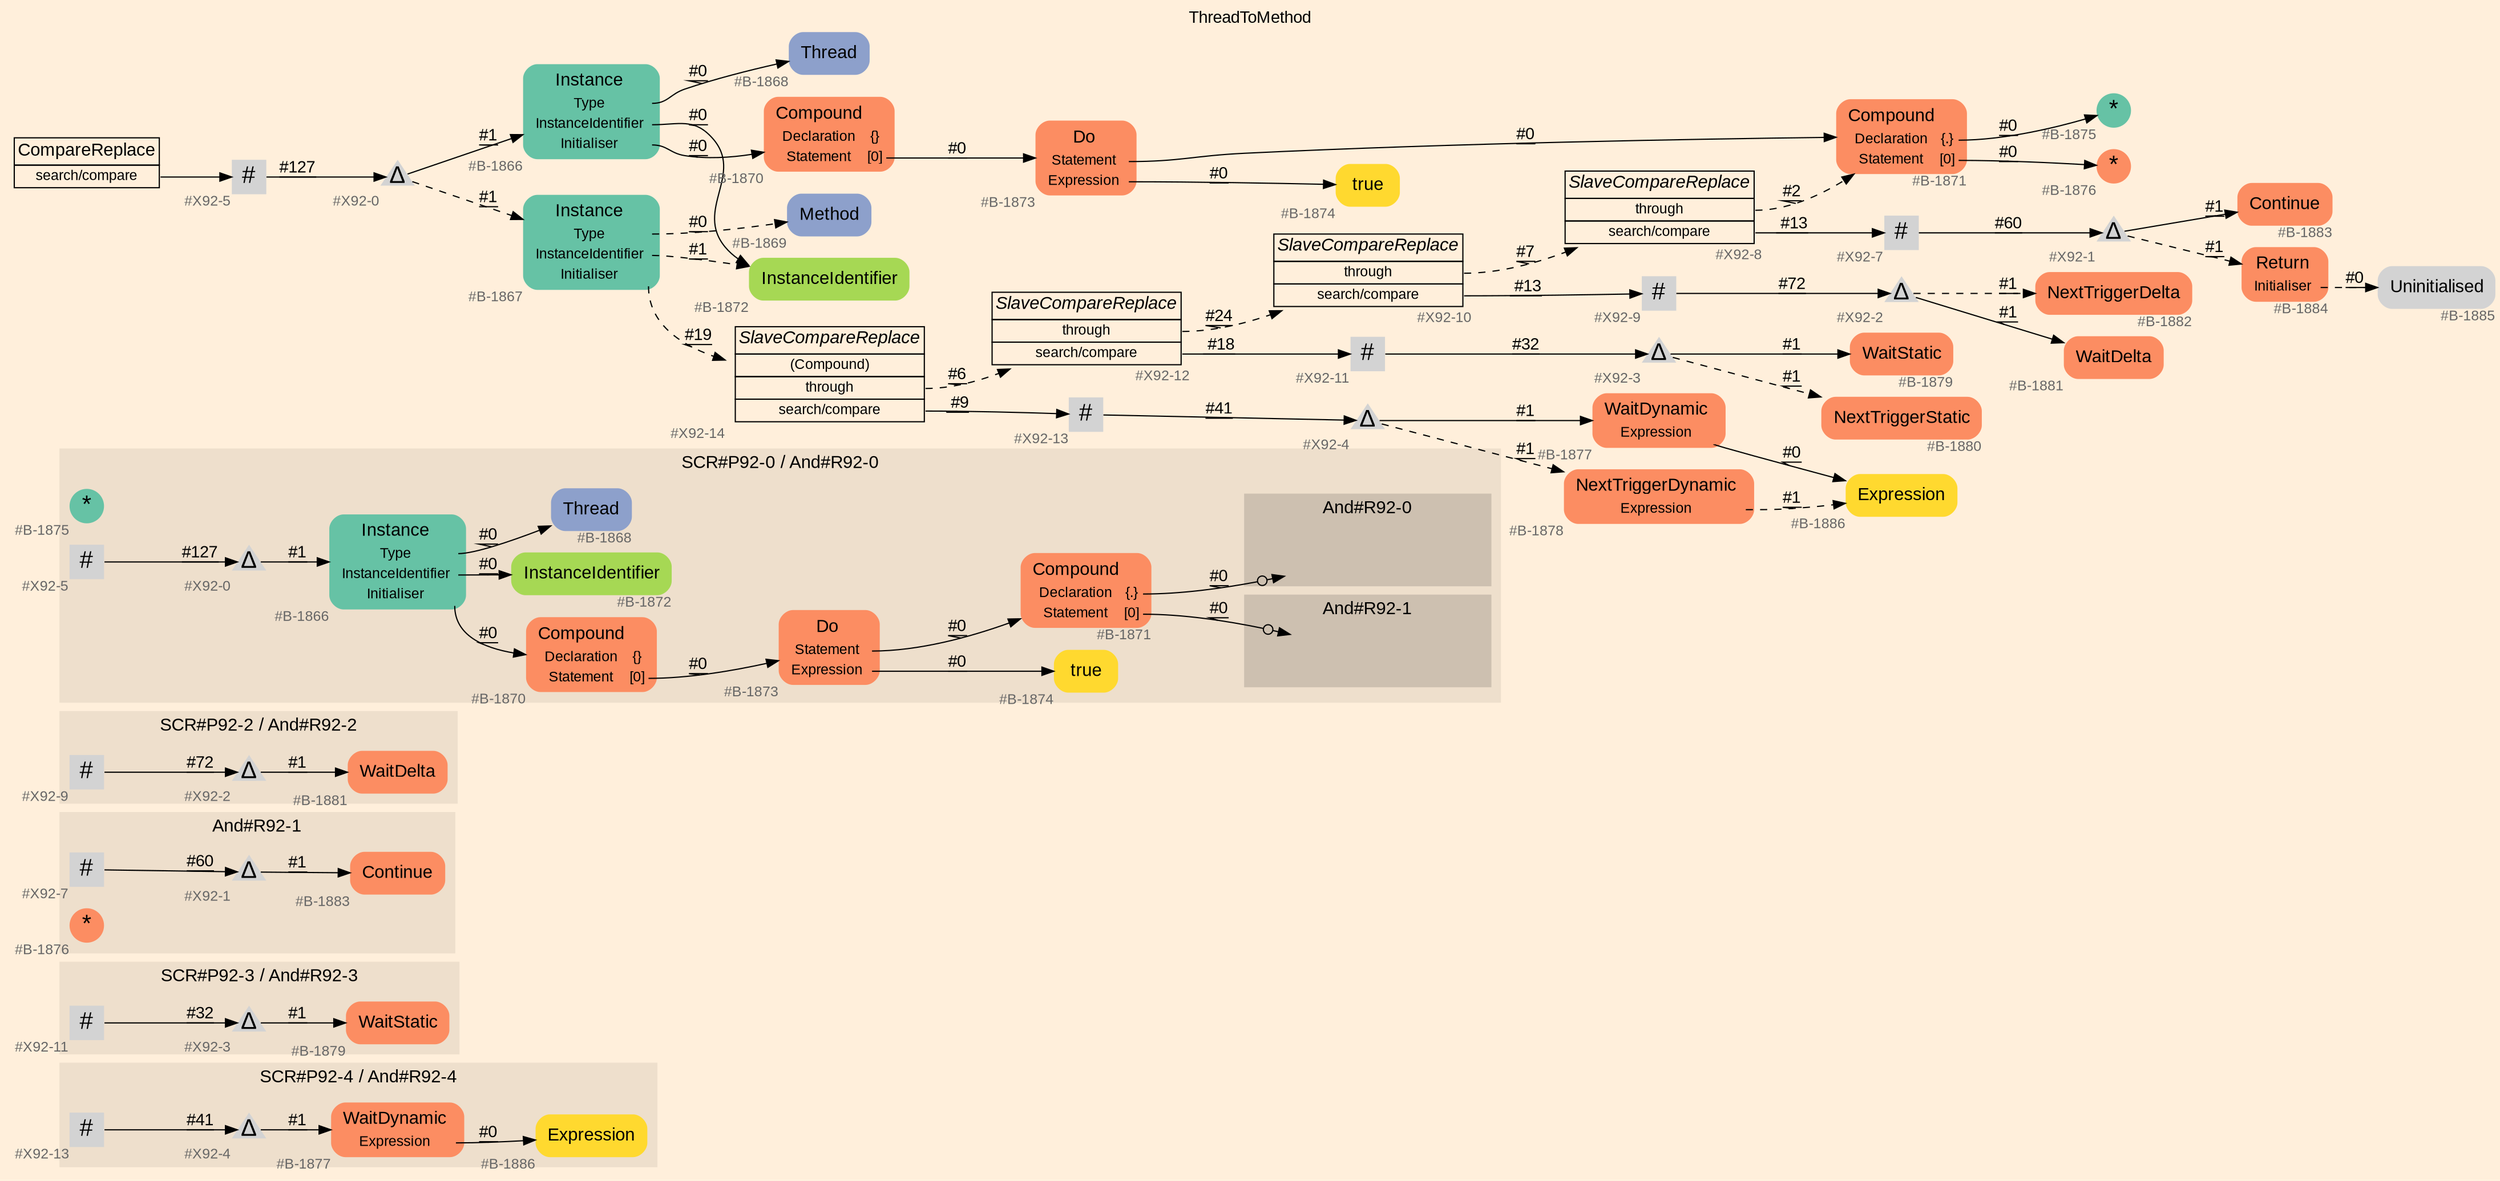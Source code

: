 digraph "ThreadToMethod" {
label = "ThreadToMethod"
labelloc = t
graph [
    rankdir = "LR"
    ranksep = 0.3
    bgcolor = antiquewhite1
    color = black
    fontcolor = black
    fontname = "Arial"
];
node [
    fontname = "Arial"
];
edge [
    fontname = "Arial"
];

// -------------------- figure And#R92-4 --------------------
// -------- region And#R92-4 ----------
subgraph "clusterAnd#R92-4" {
    label = "SCR#P92-4 / And#R92-4"
    style = "filled"
    color = antiquewhite2
    fontsize = "15"
    // -------- block And#R92-4/#B-1877 ----------
    "And#R92-4/#B-1877" [
        fillcolor = "/set28/2"
        xlabel = "#B-1877"
        fontsize = "12"
        fontcolor = grey40
        shape = "plaintext"
        label = <<TABLE BORDER="0" CELLBORDER="0" CELLSPACING="0">
         <TR><TD><FONT COLOR="black" POINT-SIZE="15">WaitDynamic</FONT></TD></TR>
         <TR><TD><FONT COLOR="black" POINT-SIZE="12">Expression</FONT></TD><TD PORT="port0"></TD></TR>
        </TABLE>>
        style = "rounded,filled"
    ];
    
    // -------- block And#R92-4/#B-1886 ----------
    "And#R92-4/#B-1886" [
        fillcolor = "/set28/6"
        xlabel = "#B-1886"
        fontsize = "12"
        fontcolor = grey40
        shape = "plaintext"
        label = <<TABLE BORDER="0" CELLBORDER="0" CELLSPACING="0">
         <TR><TD><FONT COLOR="black" POINT-SIZE="15">Expression</FONT></TD></TR>
        </TABLE>>
        style = "rounded,filled"
    ];
    
    // -------- block And#R92-4/#X92-4 ----------
    "And#R92-4/#X92-4" [
        xlabel = "#X92-4"
        fontsize = "12"
        fontcolor = grey40
        shape = "triangle"
        label = <<FONT COLOR="black" POINT-SIZE="20">Δ</FONT>>
        style = "filled"
        penwidth = 0.0
        fixedsize = true
        width = 0.4
        height = 0.4
    ];
    
    // -------- block And#R92-4/#X92-13 ----------
    "And#R92-4/#X92-13" [
        xlabel = "#X92-13"
        fontsize = "12"
        fontcolor = grey40
        shape = "square"
        label = <<FONT COLOR="black" POINT-SIZE="20">#</FONT>>
        style = "filled"
        penwidth = 0.0
        fixedsize = true
        width = 0.4
        height = 0.4
    ];
    
}

"And#R92-4/#B-1877":port0 -> "And#R92-4/#B-1886" [
    label = "#0"
    decorate = true
    color = black
    fontcolor = black
];

"And#R92-4/#X92-4" -> "And#R92-4/#B-1877" [
    label = "#1"
    decorate = true
    color = black
    fontcolor = black
];

"And#R92-4/#X92-13" -> "And#R92-4/#X92-4" [
    label = "#41"
    decorate = true
    color = black
    fontcolor = black
];


// -------------------- figure And#R92-3 --------------------
// -------- region And#R92-3 ----------
subgraph "clusterAnd#R92-3" {
    label = "SCR#P92-3 / And#R92-3"
    style = "filled"
    color = antiquewhite2
    fontsize = "15"
    // -------- block And#R92-3/#X92-3 ----------
    "And#R92-3/#X92-3" [
        xlabel = "#X92-3"
        fontsize = "12"
        fontcolor = grey40
        shape = "triangle"
        label = <<FONT COLOR="black" POINT-SIZE="20">Δ</FONT>>
        style = "filled"
        penwidth = 0.0
        fixedsize = true
        width = 0.4
        height = 0.4
    ];
    
    // -------- block And#R92-3/#X92-11 ----------
    "And#R92-3/#X92-11" [
        xlabel = "#X92-11"
        fontsize = "12"
        fontcolor = grey40
        shape = "square"
        label = <<FONT COLOR="black" POINT-SIZE="20">#</FONT>>
        style = "filled"
        penwidth = 0.0
        fixedsize = true
        width = 0.4
        height = 0.4
    ];
    
    // -------- block And#R92-3/#B-1879 ----------
    "And#R92-3/#B-1879" [
        fillcolor = "/set28/2"
        xlabel = "#B-1879"
        fontsize = "12"
        fontcolor = grey40
        shape = "plaintext"
        label = <<TABLE BORDER="0" CELLBORDER="0" CELLSPACING="0">
         <TR><TD><FONT COLOR="black" POINT-SIZE="15">WaitStatic</FONT></TD></TR>
        </TABLE>>
        style = "rounded,filled"
    ];
    
}

"And#R92-3/#X92-3" -> "And#R92-3/#B-1879" [
    label = "#1"
    decorate = true
    color = black
    fontcolor = black
];

"And#R92-3/#X92-11" -> "And#R92-3/#X92-3" [
    label = "#32"
    decorate = true
    color = black
    fontcolor = black
];


// -------------------- figure And#R92-1 --------------------
// -------- region And#R92-1 ----------
subgraph "clusterAnd#R92-1" {
    label = "SCR#P92-1 / And#R92-1"
    style = "filled"
    color = antiquewhite2
    fontsize = "15"
    // -------- block And#R92-1/#X92-7 ----------
    "And#R92-1/#X92-7" [
        xlabel = "#X92-7"
        fontsize = "12"
        fontcolor = grey40
        shape = "square"
        label = <<FONT COLOR="black" POINT-SIZE="20">#</FONT>>
        style = "filled"
        penwidth = 0.0
        fixedsize = true
        width = 0.4
        height = 0.4
    ];
    
    // -------- block And#R92-1/#X92-1 ----------
    "And#R92-1/#X92-1" [
        xlabel = "#X92-1"
        fontsize = "12"
        fontcolor = grey40
        shape = "triangle"
        label = <<FONT COLOR="black" POINT-SIZE="20">Δ</FONT>>
        style = "filled"
        penwidth = 0.0
        fixedsize = true
        width = 0.4
        height = 0.4
    ];
    
    // -------- block And#R92-1/#B-1883 ----------
    "And#R92-1/#B-1883" [
        fillcolor = "/set28/2"
        xlabel = "#B-1883"
        fontsize = "12"
        fontcolor = grey40
        shape = "plaintext"
        label = <<TABLE BORDER="0" CELLBORDER="0" CELLSPACING="0">
         <TR><TD><FONT COLOR="black" POINT-SIZE="15">Continue</FONT></TD></TR>
        </TABLE>>
        style = "rounded,filled"
    ];
    
}

"And#R92-1/#X92-7" -> "And#R92-1/#X92-1" [
    label = "#60"
    decorate = true
    color = black
    fontcolor = black
];

"And#R92-1/#X92-1" -> "And#R92-1/#B-1883" [
    label = "#1"
    decorate = true
    color = black
    fontcolor = black
];


// -------------------- figure And#R92-2 --------------------
// -------- region And#R92-2 ----------
subgraph "clusterAnd#R92-2" {
    label = "SCR#P92-2 / And#R92-2"
    style = "filled"
    color = antiquewhite2
    fontsize = "15"
    // -------- block And#R92-2/#X92-9 ----------
    "And#R92-2/#X92-9" [
        xlabel = "#X92-9"
        fontsize = "12"
        fontcolor = grey40
        shape = "square"
        label = <<FONT COLOR="black" POINT-SIZE="20">#</FONT>>
        style = "filled"
        penwidth = 0.0
        fixedsize = true
        width = 0.4
        height = 0.4
    ];
    
    // -------- block And#R92-2/#X92-2 ----------
    "And#R92-2/#X92-2" [
        xlabel = "#X92-2"
        fontsize = "12"
        fontcolor = grey40
        shape = "triangle"
        label = <<FONT COLOR="black" POINT-SIZE="20">Δ</FONT>>
        style = "filled"
        penwidth = 0.0
        fixedsize = true
        width = 0.4
        height = 0.4
    ];
    
    // -------- block And#R92-2/#B-1881 ----------
    "And#R92-2/#B-1881" [
        fillcolor = "/set28/2"
        xlabel = "#B-1881"
        fontsize = "12"
        fontcolor = grey40
        shape = "plaintext"
        label = <<TABLE BORDER="0" CELLBORDER="0" CELLSPACING="0">
         <TR><TD><FONT COLOR="black" POINT-SIZE="15">WaitDelta</FONT></TD></TR>
        </TABLE>>
        style = "rounded,filled"
    ];
    
}

"And#R92-2/#X92-9" -> "And#R92-2/#X92-2" [
    label = "#72"
    decorate = true
    color = black
    fontcolor = black
];

"And#R92-2/#X92-2" -> "And#R92-2/#B-1881" [
    label = "#1"
    decorate = true
    color = black
    fontcolor = black
];


// -------------------- figure And#R92-0 --------------------
// -------- region And#R92-0 ----------
subgraph "clusterAnd#R92-0" {
    label = "And#R92-0"
    style = "filled"
    color = antiquewhite2
    fontsize = "15"
    // -------- block And#R92-0/#B-1875 ----------
    "And#R92-0/#B-1875" [
        fillcolor = "/set28/1"
        xlabel = "#B-1875"
        fontsize = "12"
        fontcolor = grey40
        shape = "circle"
        label = <<FONT COLOR="black" POINT-SIZE="20">*</FONT>>
        style = "filled"
        penwidth = 0.0
        fixedsize = true
        width = 0.4
        height = 0.4
    ];
    
}


// -------------------- figure And#R92-1 --------------------
// -------- region And#R92-1 ----------
subgraph "clusterAnd#R92-1" {
    label = "And#R92-1"
    style = "filled"
    color = antiquewhite2
    fontsize = "15"
    // -------- block And#R92-1/#B-1876 ----------
    "And#R92-1/#B-1876" [
        fillcolor = "/set28/2"
        xlabel = "#B-1876"
        fontsize = "12"
        fontcolor = grey40
        shape = "circle"
        label = <<FONT COLOR="black" POINT-SIZE="20">*</FONT>>
        style = "filled"
        penwidth = 0.0
        fixedsize = true
        width = 0.4
        height = 0.4
    ];
    
}


// -------------------- figure And#R92-0 --------------------
// -------- region And#R92-0 ----------
subgraph "clusterAnd#R92-0" {
    label = "SCR#P92-0 / And#R92-0"
    style = "filled"
    color = antiquewhite2
    fontsize = "15"
    // -------- block And#R92-0/#B-1868 ----------
    "And#R92-0/#B-1868" [
        fillcolor = "/set28/3"
        xlabel = "#B-1868"
        fontsize = "12"
        fontcolor = grey40
        shape = "plaintext"
        label = <<TABLE BORDER="0" CELLBORDER="0" CELLSPACING="0">
         <TR><TD><FONT COLOR="black" POINT-SIZE="15">Thread</FONT></TD></TR>
        </TABLE>>
        style = "rounded,filled"
    ];
    
    // -------- block And#R92-0/#B-1871 ----------
    "And#R92-0/#B-1871" [
        fillcolor = "/set28/2"
        xlabel = "#B-1871"
        fontsize = "12"
        fontcolor = grey40
        shape = "plaintext"
        label = <<TABLE BORDER="0" CELLBORDER="0" CELLSPACING="0">
         <TR><TD><FONT COLOR="black" POINT-SIZE="15">Compound</FONT></TD></TR>
         <TR><TD><FONT COLOR="black" POINT-SIZE="12">Declaration</FONT></TD><TD PORT="port0"><FONT COLOR="black" POINT-SIZE="12">{.}</FONT></TD></TR>
         <TR><TD><FONT COLOR="black" POINT-SIZE="12">Statement</FONT></TD><TD PORT="port1"><FONT COLOR="black" POINT-SIZE="12">[0]</FONT></TD></TR>
        </TABLE>>
        style = "rounded,filled"
    ];
    
    // -------- block And#R92-0/#X92-0 ----------
    "And#R92-0/#X92-0" [
        xlabel = "#X92-0"
        fontsize = "12"
        fontcolor = grey40
        shape = "triangle"
        label = <<FONT COLOR="black" POINT-SIZE="20">Δ</FONT>>
        style = "filled"
        penwidth = 0.0
        fixedsize = true
        width = 0.4
        height = 0.4
    ];
    
    // -------- block And#R92-0/#X92-5 ----------
    "And#R92-0/#X92-5" [
        xlabel = "#X92-5"
        fontsize = "12"
        fontcolor = grey40
        shape = "square"
        label = <<FONT COLOR="black" POINT-SIZE="20">#</FONT>>
        style = "filled"
        penwidth = 0.0
        fixedsize = true
        width = 0.4
        height = 0.4
    ];
    
    // -------- block And#R92-0/#B-1872 ----------
    "And#R92-0/#B-1872" [
        fillcolor = "/set28/5"
        xlabel = "#B-1872"
        fontsize = "12"
        fontcolor = grey40
        shape = "plaintext"
        label = <<TABLE BORDER="0" CELLBORDER="0" CELLSPACING="0">
         <TR><TD><FONT COLOR="black" POINT-SIZE="15">InstanceIdentifier</FONT></TD></TR>
        </TABLE>>
        style = "rounded,filled"
    ];
    
    // -------- block And#R92-0/#B-1866 ----------
    "And#R92-0/#B-1866" [
        fillcolor = "/set28/1"
        xlabel = "#B-1866"
        fontsize = "12"
        fontcolor = grey40
        shape = "plaintext"
        label = <<TABLE BORDER="0" CELLBORDER="0" CELLSPACING="0">
         <TR><TD><FONT COLOR="black" POINT-SIZE="15">Instance</FONT></TD></TR>
         <TR><TD><FONT COLOR="black" POINT-SIZE="12">Type</FONT></TD><TD PORT="port0"></TD></TR>
         <TR><TD><FONT COLOR="black" POINT-SIZE="12">InstanceIdentifier</FONT></TD><TD PORT="port1"></TD></TR>
         <TR><TD><FONT COLOR="black" POINT-SIZE="12">Initialiser</FONT></TD><TD PORT="port2"></TD></TR>
        </TABLE>>
        style = "rounded,filled"
    ];
    
    // -------- block And#R92-0/#B-1874 ----------
    "And#R92-0/#B-1874" [
        fillcolor = "/set28/6"
        xlabel = "#B-1874"
        fontsize = "12"
        fontcolor = grey40
        shape = "plaintext"
        label = <<TABLE BORDER="0" CELLBORDER="0" CELLSPACING="0">
         <TR><TD><FONT COLOR="black" POINT-SIZE="15">true</FONT></TD></TR>
        </TABLE>>
        style = "rounded,filled"
    ];
    
    // -------- block And#R92-0/#B-1870 ----------
    "And#R92-0/#B-1870" [
        fillcolor = "/set28/2"
        xlabel = "#B-1870"
        fontsize = "12"
        fontcolor = grey40
        shape = "plaintext"
        label = <<TABLE BORDER="0" CELLBORDER="0" CELLSPACING="0">
         <TR><TD><FONT COLOR="black" POINT-SIZE="15">Compound</FONT></TD></TR>
         <TR><TD><FONT COLOR="black" POINT-SIZE="12">Declaration</FONT></TD><TD PORT="port0"><FONT COLOR="black" POINT-SIZE="12">{}</FONT></TD></TR>
         <TR><TD><FONT COLOR="black" POINT-SIZE="12">Statement</FONT></TD><TD PORT="port1"><FONT COLOR="black" POINT-SIZE="12">[0]</FONT></TD></TR>
        </TABLE>>
        style = "rounded,filled"
    ];
    
    // -------- block And#R92-0/#B-1873 ----------
    "And#R92-0/#B-1873" [
        fillcolor = "/set28/2"
        xlabel = "#B-1873"
        fontsize = "12"
        fontcolor = grey40
        shape = "plaintext"
        label = <<TABLE BORDER="0" CELLBORDER="0" CELLSPACING="0">
         <TR><TD><FONT COLOR="black" POINT-SIZE="15">Do</FONT></TD></TR>
         <TR><TD><FONT COLOR="black" POINT-SIZE="12">Statement</FONT></TD><TD PORT="port0"></TD></TR>
         <TR><TD><FONT COLOR="black" POINT-SIZE="12">Expression</FONT></TD><TD PORT="port1"></TD></TR>
        </TABLE>>
        style = "rounded,filled"
    ];
    
    // -------- region And#R92-0/And#R92-0 ----------
    subgraph "clusterAnd#R92-0/And#R92-0" {
        label = "And#R92-0"
        style = "filled"
        color = antiquewhite3
        fontsize = "15"
        // -------- block And#R92-0/And#R92-0/#B-1875 ----------
        "And#R92-0/And#R92-0/#B-1875" [
            fillcolor = "/set28/1"
            xlabel = "#B-1875"
            fontsize = "12"
            fontcolor = grey40
            shape = "none"
            style = "invisible"
        ];
        
    }
    
    // -------- region And#R92-0/And#R92-1 ----------
    subgraph "clusterAnd#R92-0/And#R92-1" {
        label = "And#R92-1"
        style = "filled"
        color = antiquewhite3
        fontsize = "15"
        // -------- block And#R92-0/And#R92-1/#B-1876 ----------
        "And#R92-0/And#R92-1/#B-1876" [
            fillcolor = "/set28/2"
            xlabel = "#B-1876"
            fontsize = "12"
            fontcolor = grey40
            shape = "none"
            style = "invisible"
        ];
        
    }
    
}

"And#R92-0/#B-1871":port0 -> "And#R92-0/And#R92-0/#B-1875" [
    arrowhead="normalnoneodot"
    label = "#0"
    decorate = true
    color = black
    fontcolor = black
];

"And#R92-0/#B-1871":port1 -> "And#R92-0/And#R92-1/#B-1876" [
    arrowhead="normalnoneodot"
    label = "#0"
    decorate = true
    color = black
    fontcolor = black
];

"And#R92-0/#X92-0" -> "And#R92-0/#B-1866" [
    label = "#1"
    decorate = true
    color = black
    fontcolor = black
];

"And#R92-0/#X92-5" -> "And#R92-0/#X92-0" [
    label = "#127"
    decorate = true
    color = black
    fontcolor = black
];

"And#R92-0/#B-1866":port0 -> "And#R92-0/#B-1868" [
    label = "#0"
    decorate = true
    color = black
    fontcolor = black
];

"And#R92-0/#B-1866":port1 -> "And#R92-0/#B-1872" [
    label = "#0"
    decorate = true
    color = black
    fontcolor = black
];

"And#R92-0/#B-1866":port2 -> "And#R92-0/#B-1870" [
    label = "#0"
    decorate = true
    color = black
    fontcolor = black
];

"And#R92-0/#B-1870":port1 -> "And#R92-0/#B-1873" [
    label = "#0"
    decorate = true
    color = black
    fontcolor = black
];

"And#R92-0/#B-1873":port0 -> "And#R92-0/#B-1871" [
    label = "#0"
    decorate = true
    color = black
    fontcolor = black
];

"And#R92-0/#B-1873":port1 -> "And#R92-0/#B-1874" [
    label = "#0"
    decorate = true
    color = black
    fontcolor = black
];


// -------------------- transformation figure --------------------
// -------- block CR#X92-6 ----------
"CR#X92-6" [
    fillcolor = antiquewhite1
    fontsize = "12"
    fontcolor = grey40
    shape = "plaintext"
    label = <<TABLE BORDER="0" CELLBORDER="1" CELLSPACING="0">
     <TR><TD><FONT COLOR="black" POINT-SIZE="15">CompareReplace</FONT></TD></TR>
     <TR><TD PORT="port0"><FONT COLOR="black" POINT-SIZE="12">search/compare</FONT></TD></TR>
    </TABLE>>
    style = "filled"
    color = black
];

// -------- block #X92-5 ----------
"#X92-5" [
    xlabel = "#X92-5"
    fontsize = "12"
    fontcolor = grey40
    shape = "square"
    label = <<FONT COLOR="black" POINT-SIZE="20">#</FONT>>
    style = "filled"
    penwidth = 0.0
    fixedsize = true
    width = 0.4
    height = 0.4
];

// -------- block #X92-0 ----------
"#X92-0" [
    xlabel = "#X92-0"
    fontsize = "12"
    fontcolor = grey40
    shape = "triangle"
    label = <<FONT COLOR="black" POINT-SIZE="20">Δ</FONT>>
    style = "filled"
    penwidth = 0.0
    fixedsize = true
    width = 0.4
    height = 0.4
];

// -------- block #B-1866 ----------
"#B-1866" [
    fillcolor = "/set28/1"
    xlabel = "#B-1866"
    fontsize = "12"
    fontcolor = grey40
    shape = "plaintext"
    label = <<TABLE BORDER="0" CELLBORDER="0" CELLSPACING="0">
     <TR><TD><FONT COLOR="black" POINT-SIZE="15">Instance</FONT></TD></TR>
     <TR><TD><FONT COLOR="black" POINT-SIZE="12">Type</FONT></TD><TD PORT="port0"></TD></TR>
     <TR><TD><FONT COLOR="black" POINT-SIZE="12">InstanceIdentifier</FONT></TD><TD PORT="port1"></TD></TR>
     <TR><TD><FONT COLOR="black" POINT-SIZE="12">Initialiser</FONT></TD><TD PORT="port2"></TD></TR>
    </TABLE>>
    style = "rounded,filled"
];

// -------- block #B-1868 ----------
"#B-1868" [
    fillcolor = "/set28/3"
    xlabel = "#B-1868"
    fontsize = "12"
    fontcolor = grey40
    shape = "plaintext"
    label = <<TABLE BORDER="0" CELLBORDER="0" CELLSPACING="0">
     <TR><TD><FONT COLOR="black" POINT-SIZE="15">Thread</FONT></TD></TR>
    </TABLE>>
    style = "rounded,filled"
];

// -------- block #B-1872 ----------
"#B-1872" [
    fillcolor = "/set28/5"
    xlabel = "#B-1872"
    fontsize = "12"
    fontcolor = grey40
    shape = "plaintext"
    label = <<TABLE BORDER="0" CELLBORDER="0" CELLSPACING="0">
     <TR><TD><FONT COLOR="black" POINT-SIZE="15">InstanceIdentifier</FONT></TD></TR>
    </TABLE>>
    style = "rounded,filled"
];

// -------- block #B-1870 ----------
"#B-1870" [
    fillcolor = "/set28/2"
    xlabel = "#B-1870"
    fontsize = "12"
    fontcolor = grey40
    shape = "plaintext"
    label = <<TABLE BORDER="0" CELLBORDER="0" CELLSPACING="0">
     <TR><TD><FONT COLOR="black" POINT-SIZE="15">Compound</FONT></TD></TR>
     <TR><TD><FONT COLOR="black" POINT-SIZE="12">Declaration</FONT></TD><TD PORT="port0"><FONT COLOR="black" POINT-SIZE="12">{}</FONT></TD></TR>
     <TR><TD><FONT COLOR="black" POINT-SIZE="12">Statement</FONT></TD><TD PORT="port1"><FONT COLOR="black" POINT-SIZE="12">[0]</FONT></TD></TR>
    </TABLE>>
    style = "rounded,filled"
];

// -------- block #B-1873 ----------
"#B-1873" [
    fillcolor = "/set28/2"
    xlabel = "#B-1873"
    fontsize = "12"
    fontcolor = grey40
    shape = "plaintext"
    label = <<TABLE BORDER="0" CELLBORDER="0" CELLSPACING="0">
     <TR><TD><FONT COLOR="black" POINT-SIZE="15">Do</FONT></TD></TR>
     <TR><TD><FONT COLOR="black" POINT-SIZE="12">Statement</FONT></TD><TD PORT="port0"></TD></TR>
     <TR><TD><FONT COLOR="black" POINT-SIZE="12">Expression</FONT></TD><TD PORT="port1"></TD></TR>
    </TABLE>>
    style = "rounded,filled"
];

// -------- block #B-1871 ----------
"#B-1871" [
    fillcolor = "/set28/2"
    xlabel = "#B-1871"
    fontsize = "12"
    fontcolor = grey40
    shape = "plaintext"
    label = <<TABLE BORDER="0" CELLBORDER="0" CELLSPACING="0">
     <TR><TD><FONT COLOR="black" POINT-SIZE="15">Compound</FONT></TD></TR>
     <TR><TD><FONT COLOR="black" POINT-SIZE="12">Declaration</FONT></TD><TD PORT="port0"><FONT COLOR="black" POINT-SIZE="12">{.}</FONT></TD></TR>
     <TR><TD><FONT COLOR="black" POINT-SIZE="12">Statement</FONT></TD><TD PORT="port1"><FONT COLOR="black" POINT-SIZE="12">[0]</FONT></TD></TR>
    </TABLE>>
    style = "rounded,filled"
];

// -------- block #B-1875 ----------
"#B-1875" [
    fillcolor = "/set28/1"
    xlabel = "#B-1875"
    fontsize = "12"
    fontcolor = grey40
    shape = "circle"
    label = <<FONT COLOR="black" POINT-SIZE="20">*</FONT>>
    style = "filled"
    penwidth = 0.0
    fixedsize = true
    width = 0.4
    height = 0.4
];

// -------- block #B-1876 ----------
"#B-1876" [
    fillcolor = "/set28/2"
    xlabel = "#B-1876"
    fontsize = "12"
    fontcolor = grey40
    shape = "circle"
    label = <<FONT COLOR="black" POINT-SIZE="20">*</FONT>>
    style = "filled"
    penwidth = 0.0
    fixedsize = true
    width = 0.4
    height = 0.4
];

// -------- block #B-1874 ----------
"#B-1874" [
    fillcolor = "/set28/6"
    xlabel = "#B-1874"
    fontsize = "12"
    fontcolor = grey40
    shape = "plaintext"
    label = <<TABLE BORDER="0" CELLBORDER="0" CELLSPACING="0">
     <TR><TD><FONT COLOR="black" POINT-SIZE="15">true</FONT></TD></TR>
    </TABLE>>
    style = "rounded,filled"
];

// -------- block #B-1867 ----------
"#B-1867" [
    fillcolor = "/set28/1"
    xlabel = "#B-1867"
    fontsize = "12"
    fontcolor = grey40
    shape = "plaintext"
    label = <<TABLE BORDER="0" CELLBORDER="0" CELLSPACING="0">
     <TR><TD><FONT COLOR="black" POINT-SIZE="15">Instance</FONT></TD></TR>
     <TR><TD><FONT COLOR="black" POINT-SIZE="12">Type</FONT></TD><TD PORT="port0"></TD></TR>
     <TR><TD><FONT COLOR="black" POINT-SIZE="12">InstanceIdentifier</FONT></TD><TD PORT="port1"></TD></TR>
     <TR><TD><FONT COLOR="black" POINT-SIZE="12">Initialiser</FONT></TD><TD PORT="port2"></TD></TR>
    </TABLE>>
    style = "rounded,filled"
];

// -------- block #B-1869 ----------
"#B-1869" [
    fillcolor = "/set28/3"
    xlabel = "#B-1869"
    fontsize = "12"
    fontcolor = grey40
    shape = "plaintext"
    label = <<TABLE BORDER="0" CELLBORDER="0" CELLSPACING="0">
     <TR><TD><FONT COLOR="black" POINT-SIZE="15">Method</FONT></TD></TR>
    </TABLE>>
    style = "rounded,filled"
];

// -------- block #X92-14 ----------
"#X92-14" [
    fillcolor = antiquewhite1
    xlabel = "#X92-14"
    fontsize = "12"
    fontcolor = grey40
    shape = "plaintext"
    label = <<TABLE BORDER="0" CELLBORDER="1" CELLSPACING="0">
     <TR><TD><FONT COLOR="black" POINT-SIZE="15"><I>SlaveCompareReplace</I></FONT></TD></TR>
     <TR><TD PORT="port0"><FONT COLOR="black" POINT-SIZE="12">(Compound)</FONT></TD></TR>
     <TR><TD PORT="port1"><FONT COLOR="black" POINT-SIZE="12">through</FONT></TD></TR>
     <TR><TD PORT="port2"><FONT COLOR="black" POINT-SIZE="12">search/compare</FONT></TD></TR>
    </TABLE>>
    style = "filled"
    color = black
];

// -------- block #X92-12 ----------
"#X92-12" [
    fillcolor = antiquewhite1
    xlabel = "#X92-12"
    fontsize = "12"
    fontcolor = grey40
    shape = "plaintext"
    label = <<TABLE BORDER="0" CELLBORDER="1" CELLSPACING="0">
     <TR><TD><FONT COLOR="black" POINT-SIZE="15"><I>SlaveCompareReplace</I></FONT></TD></TR>
     <TR><TD PORT="port0"><FONT COLOR="black" POINT-SIZE="12">through</FONT></TD></TR>
     <TR><TD PORT="port1"><FONT COLOR="black" POINT-SIZE="12">search/compare</FONT></TD></TR>
    </TABLE>>
    style = "filled"
    color = black
];

// -------- block #X92-10 ----------
"#X92-10" [
    fillcolor = antiquewhite1
    xlabel = "#X92-10"
    fontsize = "12"
    fontcolor = grey40
    shape = "plaintext"
    label = <<TABLE BORDER="0" CELLBORDER="1" CELLSPACING="0">
     <TR><TD><FONT COLOR="black" POINT-SIZE="15"><I>SlaveCompareReplace</I></FONT></TD></TR>
     <TR><TD PORT="port0"><FONT COLOR="black" POINT-SIZE="12">through</FONT></TD></TR>
     <TR><TD PORT="port1"><FONT COLOR="black" POINT-SIZE="12">search/compare</FONT></TD></TR>
    </TABLE>>
    style = "filled"
    color = black
];

// -------- block #X92-8 ----------
"#X92-8" [
    fillcolor = antiquewhite1
    xlabel = "#X92-8"
    fontsize = "12"
    fontcolor = grey40
    shape = "plaintext"
    label = <<TABLE BORDER="0" CELLBORDER="1" CELLSPACING="0">
     <TR><TD><FONT COLOR="black" POINT-SIZE="15"><I>SlaveCompareReplace</I></FONT></TD></TR>
     <TR><TD PORT="port0"><FONT COLOR="black" POINT-SIZE="12">through</FONT></TD></TR>
     <TR><TD PORT="port1"><FONT COLOR="black" POINT-SIZE="12">search/compare</FONT></TD></TR>
    </TABLE>>
    style = "filled"
    color = black
];

// -------- block #X92-7 ----------
"#X92-7" [
    xlabel = "#X92-7"
    fontsize = "12"
    fontcolor = grey40
    shape = "square"
    label = <<FONT COLOR="black" POINT-SIZE="20">#</FONT>>
    style = "filled"
    penwidth = 0.0
    fixedsize = true
    width = 0.4
    height = 0.4
];

// -------- block #X92-1 ----------
"#X92-1" [
    xlabel = "#X92-1"
    fontsize = "12"
    fontcolor = grey40
    shape = "triangle"
    label = <<FONT COLOR="black" POINT-SIZE="20">Δ</FONT>>
    style = "filled"
    penwidth = 0.0
    fixedsize = true
    width = 0.4
    height = 0.4
];

// -------- block #B-1883 ----------
"#B-1883" [
    fillcolor = "/set28/2"
    xlabel = "#B-1883"
    fontsize = "12"
    fontcolor = grey40
    shape = "plaintext"
    label = <<TABLE BORDER="0" CELLBORDER="0" CELLSPACING="0">
     <TR><TD><FONT COLOR="black" POINT-SIZE="15">Continue</FONT></TD></TR>
    </TABLE>>
    style = "rounded,filled"
];

// -------- block #B-1884 ----------
"#B-1884" [
    fillcolor = "/set28/2"
    xlabel = "#B-1884"
    fontsize = "12"
    fontcolor = grey40
    shape = "plaintext"
    label = <<TABLE BORDER="0" CELLBORDER="0" CELLSPACING="0">
     <TR><TD><FONT COLOR="black" POINT-SIZE="15">Return</FONT></TD></TR>
     <TR><TD><FONT COLOR="black" POINT-SIZE="12">Initialiser</FONT></TD><TD PORT="port0"></TD></TR>
    </TABLE>>
    style = "rounded,filled"
];

// -------- block #B-1885 ----------
"#B-1885" [
    xlabel = "#B-1885"
    fontsize = "12"
    fontcolor = grey40
    shape = "plaintext"
    label = <<TABLE BORDER="0" CELLBORDER="0" CELLSPACING="0">
     <TR><TD><FONT COLOR="black" POINT-SIZE="15">Uninitialised</FONT></TD></TR>
    </TABLE>>
    style = "rounded,filled"
];

// -------- block #X92-9 ----------
"#X92-9" [
    xlabel = "#X92-9"
    fontsize = "12"
    fontcolor = grey40
    shape = "square"
    label = <<FONT COLOR="black" POINT-SIZE="20">#</FONT>>
    style = "filled"
    penwidth = 0.0
    fixedsize = true
    width = 0.4
    height = 0.4
];

// -------- block #X92-2 ----------
"#X92-2" [
    xlabel = "#X92-2"
    fontsize = "12"
    fontcolor = grey40
    shape = "triangle"
    label = <<FONT COLOR="black" POINT-SIZE="20">Δ</FONT>>
    style = "filled"
    penwidth = 0.0
    fixedsize = true
    width = 0.4
    height = 0.4
];

// -------- block #B-1881 ----------
"#B-1881" [
    fillcolor = "/set28/2"
    xlabel = "#B-1881"
    fontsize = "12"
    fontcolor = grey40
    shape = "plaintext"
    label = <<TABLE BORDER="0" CELLBORDER="0" CELLSPACING="0">
     <TR><TD><FONT COLOR="black" POINT-SIZE="15">WaitDelta</FONT></TD></TR>
    </TABLE>>
    style = "rounded,filled"
];

// -------- block #B-1882 ----------
"#B-1882" [
    fillcolor = "/set28/2"
    xlabel = "#B-1882"
    fontsize = "12"
    fontcolor = grey40
    shape = "plaintext"
    label = <<TABLE BORDER="0" CELLBORDER="0" CELLSPACING="0">
     <TR><TD><FONT COLOR="black" POINT-SIZE="15">NextTriggerDelta</FONT></TD></TR>
    </TABLE>>
    style = "rounded,filled"
];

// -------- block #X92-11 ----------
"#X92-11" [
    xlabel = "#X92-11"
    fontsize = "12"
    fontcolor = grey40
    shape = "square"
    label = <<FONT COLOR="black" POINT-SIZE="20">#</FONT>>
    style = "filled"
    penwidth = 0.0
    fixedsize = true
    width = 0.4
    height = 0.4
];

// -------- block #X92-3 ----------
"#X92-3" [
    xlabel = "#X92-3"
    fontsize = "12"
    fontcolor = grey40
    shape = "triangle"
    label = <<FONT COLOR="black" POINT-SIZE="20">Δ</FONT>>
    style = "filled"
    penwidth = 0.0
    fixedsize = true
    width = 0.4
    height = 0.4
];

// -------- block #B-1879 ----------
"#B-1879" [
    fillcolor = "/set28/2"
    xlabel = "#B-1879"
    fontsize = "12"
    fontcolor = grey40
    shape = "plaintext"
    label = <<TABLE BORDER="0" CELLBORDER="0" CELLSPACING="0">
     <TR><TD><FONT COLOR="black" POINT-SIZE="15">WaitStatic</FONT></TD></TR>
    </TABLE>>
    style = "rounded,filled"
];

// -------- block #B-1880 ----------
"#B-1880" [
    fillcolor = "/set28/2"
    xlabel = "#B-1880"
    fontsize = "12"
    fontcolor = grey40
    shape = "plaintext"
    label = <<TABLE BORDER="0" CELLBORDER="0" CELLSPACING="0">
     <TR><TD><FONT COLOR="black" POINT-SIZE="15">NextTriggerStatic</FONT></TD></TR>
    </TABLE>>
    style = "rounded,filled"
];

// -------- block #X92-13 ----------
"#X92-13" [
    xlabel = "#X92-13"
    fontsize = "12"
    fontcolor = grey40
    shape = "square"
    label = <<FONT COLOR="black" POINT-SIZE="20">#</FONT>>
    style = "filled"
    penwidth = 0.0
    fixedsize = true
    width = 0.4
    height = 0.4
];

// -------- block #X92-4 ----------
"#X92-4" [
    xlabel = "#X92-4"
    fontsize = "12"
    fontcolor = grey40
    shape = "triangle"
    label = <<FONT COLOR="black" POINT-SIZE="20">Δ</FONT>>
    style = "filled"
    penwidth = 0.0
    fixedsize = true
    width = 0.4
    height = 0.4
];

// -------- block #B-1877 ----------
"#B-1877" [
    fillcolor = "/set28/2"
    xlabel = "#B-1877"
    fontsize = "12"
    fontcolor = grey40
    shape = "plaintext"
    label = <<TABLE BORDER="0" CELLBORDER="0" CELLSPACING="0">
     <TR><TD><FONT COLOR="black" POINT-SIZE="15">WaitDynamic</FONT></TD></TR>
     <TR><TD><FONT COLOR="black" POINT-SIZE="12">Expression</FONT></TD><TD PORT="port0"></TD></TR>
    </TABLE>>
    style = "rounded,filled"
];

// -------- block #B-1886 ----------
"#B-1886" [
    fillcolor = "/set28/6"
    xlabel = "#B-1886"
    fontsize = "12"
    fontcolor = grey40
    shape = "plaintext"
    label = <<TABLE BORDER="0" CELLBORDER="0" CELLSPACING="0">
     <TR><TD><FONT COLOR="black" POINT-SIZE="15">Expression</FONT></TD></TR>
    </TABLE>>
    style = "rounded,filled"
];

// -------- block #B-1878 ----------
"#B-1878" [
    fillcolor = "/set28/2"
    xlabel = "#B-1878"
    fontsize = "12"
    fontcolor = grey40
    shape = "plaintext"
    label = <<TABLE BORDER="0" CELLBORDER="0" CELLSPACING="0">
     <TR><TD><FONT COLOR="black" POINT-SIZE="15">NextTriggerDynamic</FONT></TD></TR>
     <TR><TD><FONT COLOR="black" POINT-SIZE="12">Expression</FONT></TD><TD PORT="port0"></TD></TR>
    </TABLE>>
    style = "rounded,filled"
];

"CR#X92-6":port0 -> "#X92-5" [
    label = ""
    decorate = true
    color = black
    fontcolor = black
];

"#X92-5" -> "#X92-0" [
    label = "#127"
    decorate = true
    color = black
    fontcolor = black
];

"#X92-0" -> "#B-1866" [
    label = "#1"
    decorate = true
    color = black
    fontcolor = black
];

"#X92-0" -> "#B-1867" [
    style="dashed"
    label = "#1"
    decorate = true
    color = black
    fontcolor = black
];

"#B-1866":port0 -> "#B-1868" [
    label = "#0"
    decorate = true
    color = black
    fontcolor = black
];

"#B-1866":port1 -> "#B-1872" [
    label = "#0"
    decorate = true
    color = black
    fontcolor = black
];

"#B-1866":port2 -> "#B-1870" [
    label = "#0"
    decorate = true
    color = black
    fontcolor = black
];

"#B-1870":port1 -> "#B-1873" [
    label = "#0"
    decorate = true
    color = black
    fontcolor = black
];

"#B-1873":port0 -> "#B-1871" [
    label = "#0"
    decorate = true
    color = black
    fontcolor = black
];

"#B-1873":port1 -> "#B-1874" [
    label = "#0"
    decorate = true
    color = black
    fontcolor = black
];

"#B-1871":port0 -> "#B-1875" [
    label = "#0"
    decorate = true
    color = black
    fontcolor = black
];

"#B-1871":port1 -> "#B-1876" [
    label = "#0"
    decorate = true
    color = black
    fontcolor = black
];

"#B-1867":port0 -> "#B-1869" [
    style="dashed"
    label = "#0"
    decorate = true
    color = black
    fontcolor = black
];

"#B-1867":port1 -> "#B-1872" [
    style="dashed"
    label = "#1"
    decorate = true
    color = black
    fontcolor = black
];

"#B-1867":port2 -> "#X92-14" [
    style="dashed"
    label = "#19"
    decorate = true
    color = black
    fontcolor = black
];

"#X92-14":port1 -> "#X92-12" [
    style="dashed"
    label = "#6"
    decorate = true
    color = black
    fontcolor = black
];

"#X92-14":port2 -> "#X92-13" [
    label = " #9"
    decorate = true
    color = black
    fontcolor = black
];

"#X92-12":port0 -> "#X92-10" [
    style="dashed"
    label = "#24"
    decorate = true
    color = black
    fontcolor = black
];

"#X92-12":port1 -> "#X92-11" [
    label = " #18"
    decorate = true
    color = black
    fontcolor = black
];

"#X92-10":port0 -> "#X92-8" [
    style="dashed"
    label = "#7"
    decorate = true
    color = black
    fontcolor = black
];

"#X92-10":port1 -> "#X92-9" [
    label = " #13"
    decorate = true
    color = black
    fontcolor = black
];

"#X92-8":port0 -> "#B-1871" [
    style="dashed"
    label = "#2"
    decorate = true
    color = black
    fontcolor = black
];

"#X92-8":port1 -> "#X92-7" [
    label = " #13"
    decorate = true
    color = black
    fontcolor = black
];

"#X92-7" -> "#X92-1" [
    label = "#60"
    decorate = true
    color = black
    fontcolor = black
];

"#X92-1" -> "#B-1883" [
    label = "#1"
    decorate = true
    color = black
    fontcolor = black
];

"#X92-1" -> "#B-1884" [
    style="dashed"
    label = "#1"
    decorate = true
    color = black
    fontcolor = black
];

"#B-1884":port0 -> "#B-1885" [
    style="dashed"
    label = "#0"
    decorate = true
    color = black
    fontcolor = black
];

"#X92-9" -> "#X92-2" [
    label = "#72"
    decorate = true
    color = black
    fontcolor = black
];

"#X92-2" -> "#B-1881" [
    label = "#1"
    decorate = true
    color = black
    fontcolor = black
];

"#X92-2" -> "#B-1882" [
    style="dashed"
    label = "#1"
    decorate = true
    color = black
    fontcolor = black
];

"#X92-11" -> "#X92-3" [
    label = "#32"
    decorate = true
    color = black
    fontcolor = black
];

"#X92-3" -> "#B-1879" [
    label = "#1"
    decorate = true
    color = black
    fontcolor = black
];

"#X92-3" -> "#B-1880" [
    style="dashed"
    label = "#1"
    decorate = true
    color = black
    fontcolor = black
];

"#X92-13" -> "#X92-4" [
    label = "#41"
    decorate = true
    color = black
    fontcolor = black
];

"#X92-4" -> "#B-1877" [
    label = "#1"
    decorate = true
    color = black
    fontcolor = black
];

"#X92-4" -> "#B-1878" [
    style="dashed"
    label = "#1"
    decorate = true
    color = black
    fontcolor = black
];

"#B-1877":port0 -> "#B-1886" [
    label = "#0"
    decorate = true
    color = black
    fontcolor = black
];

"#B-1878":port0 -> "#B-1886" [
    style="dashed"
    label = "#1"
    decorate = true
    color = black
    fontcolor = black
];


}
